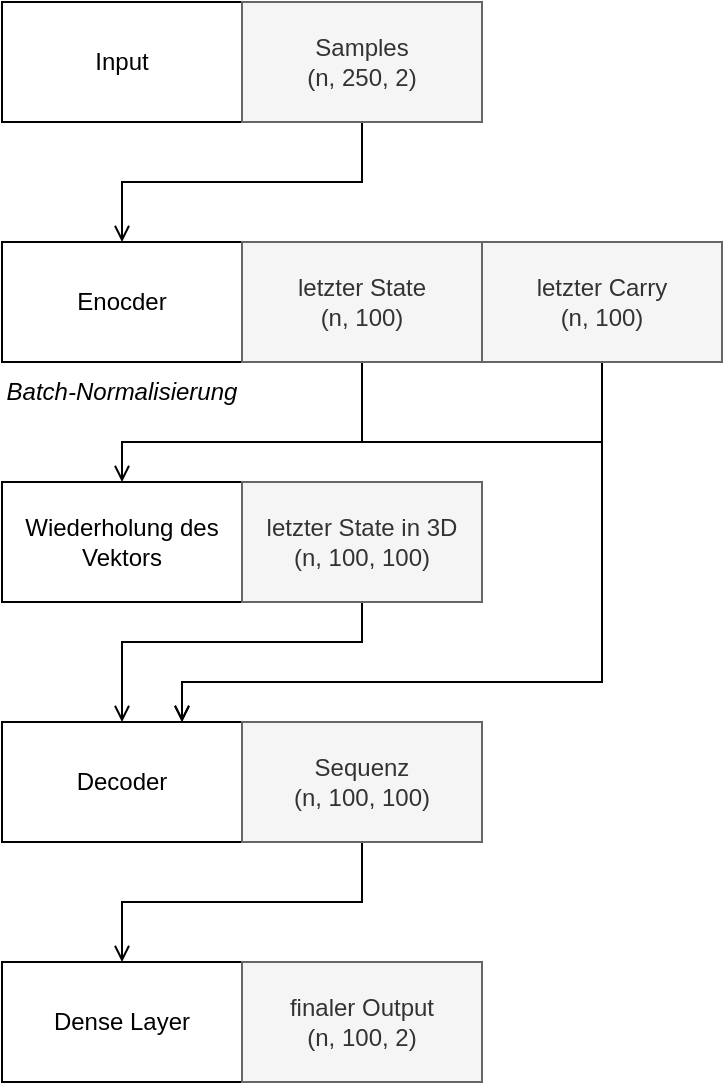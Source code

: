 <mxfile version="15.8.2" type="github">
  <diagram id="DCZs-5VggQhy5fmnCBx7" name="Page-1">
    <mxGraphModel dx="838" dy="627" grid="1" gridSize="10" guides="1" tooltips="1" connect="1" arrows="1" fold="1" page="1" pageScale="1" pageWidth="827" pageHeight="1169" math="0" shadow="0">
      <root>
        <mxCell id="0" />
        <mxCell id="1" parent="0" />
        <mxCell id="lyzjYyBhKchkxcd_Njx_-16" value="Input" style="rounded=0;whiteSpace=wrap;html=1;portConstraint=none;" parent="1" vertex="1">
          <mxGeometry x="160" y="180" width="120" height="60" as="geometry" />
        </mxCell>
        <mxCell id="zQZ6RfHXHoT58C-zIAsw-8" style="edgeStyle=orthogonalEdgeStyle;rounded=0;sketch=0;jumpStyle=arc;orthogonalLoop=1;jettySize=auto;html=1;shadow=0;fontSize=12;endArrow=open;endFill=0;" edge="1" parent="1" source="lyzjYyBhKchkxcd_Njx_-17" target="lyzjYyBhKchkxcd_Njx_-20">
          <mxGeometry relative="1" as="geometry" />
        </mxCell>
        <mxCell id="lyzjYyBhKchkxcd_Njx_-17" value="Samples&lt;br&gt;(n, 250, 2)" style="rounded=0;whiteSpace=wrap;html=1;fillColor=#f5f5f5;fontColor=#333333;strokeColor=#666666;" parent="1" vertex="1">
          <mxGeometry x="280" y="180" width="120" height="60" as="geometry" />
        </mxCell>
        <mxCell id="lyzjYyBhKchkxcd_Njx_-20" value="Enocder" style="rounded=0;whiteSpace=wrap;html=1;" parent="1" vertex="1">
          <mxGeometry x="160" y="300" width="120" height="60" as="geometry" />
        </mxCell>
        <mxCell id="zQZ6RfHXHoT58C-zIAsw-5" style="edgeStyle=orthogonalEdgeStyle;rounded=0;sketch=0;jumpStyle=arc;orthogonalLoop=1;jettySize=auto;html=1;entryX=0.75;entryY=0;entryDx=0;entryDy=0;shadow=0;fontSize=12;endArrow=open;endFill=0;" edge="1" parent="1" source="lyzjYyBhKchkxcd_Njx_-21" target="lyzjYyBhKchkxcd_Njx_-26">
          <mxGeometry relative="1" as="geometry">
            <Array as="points">
              <mxPoint x="460" y="520" />
              <mxPoint x="250" y="520" />
            </Array>
          </mxGeometry>
        </mxCell>
        <mxCell id="lyzjYyBhKchkxcd_Njx_-21" value="letzter Carry&lt;br&gt;(n, 100)" style="rounded=0;whiteSpace=wrap;html=1;fillColor=#f5f5f5;fontColor=#333333;strokeColor=#666666;" parent="1" vertex="1">
          <mxGeometry x="400" y="300" width="120" height="60" as="geometry" />
        </mxCell>
        <mxCell id="lyzjYyBhKchkxcd_Njx_-35" style="edgeStyle=orthogonalEdgeStyle;rounded=0;sketch=0;jumpStyle=arc;orthogonalLoop=1;jettySize=auto;html=1;shadow=0;endArrow=open;endFill=0;entryX=0.5;entryY=0;entryDx=0;entryDy=0;" parent="1" target="lyzjYyBhKchkxcd_Njx_-34" edge="1">
          <mxGeometry relative="1" as="geometry">
            <mxPoint x="340" y="330" as="sourcePoint" />
            <mxPoint x="220" y="441" as="targetPoint" />
            <Array as="points">
              <mxPoint x="340" y="400" />
              <mxPoint x="220" y="400" />
            </Array>
          </mxGeometry>
        </mxCell>
        <mxCell id="zQZ6RfHXHoT58C-zIAsw-7" style="edgeStyle=orthogonalEdgeStyle;rounded=0;sketch=0;jumpStyle=arc;orthogonalLoop=1;jettySize=auto;html=1;entryX=0.75;entryY=0;entryDx=0;entryDy=0;shadow=0;fontSize=12;endArrow=open;endFill=0;" edge="1" parent="1" target="lyzjYyBhKchkxcd_Njx_-26">
          <mxGeometry relative="1" as="geometry">
            <mxPoint x="340" y="309" as="sourcePoint" />
            <mxPoint x="250" y="530" as="targetPoint" />
            <Array as="points">
              <mxPoint x="340" y="400" />
              <mxPoint x="460" y="400" />
              <mxPoint x="460" y="520" />
              <mxPoint x="250" y="520" />
            </Array>
          </mxGeometry>
        </mxCell>
        <mxCell id="lyzjYyBhKchkxcd_Njx_-25" value="letzter State&lt;br&gt;(n, 100)" style="rounded=0;whiteSpace=wrap;html=1;fillColor=#f5f5f5;fontColor=#333333;strokeColor=#666666;" parent="1" vertex="1">
          <mxGeometry x="280" y="300" width="120" height="60" as="geometry" />
        </mxCell>
        <mxCell id="lyzjYyBhKchkxcd_Njx_-26" value="Decoder" style="rounded=0;whiteSpace=wrap;html=1;" parent="1" vertex="1">
          <mxGeometry x="160" y="540" width="120" height="60" as="geometry" />
        </mxCell>
        <mxCell id="lyzjYyBhKchkxcd_Njx_-44" style="edgeStyle=orthogonalEdgeStyle;rounded=0;sketch=0;jumpStyle=arc;orthogonalLoop=1;jettySize=auto;html=1;shadow=0;endArrow=open;endFill=0;" parent="1" source="lyzjYyBhKchkxcd_Njx_-31" target="lyzjYyBhKchkxcd_Njx_-43" edge="1">
          <mxGeometry relative="1" as="geometry" />
        </mxCell>
        <mxCell id="lyzjYyBhKchkxcd_Njx_-31" value="Sequenz&lt;br&gt;(n, 100, 100)" style="rounded=0;whiteSpace=wrap;html=1;fillColor=#f5f5f5;fontColor=#333333;strokeColor=#666666;" parent="1" vertex="1">
          <mxGeometry x="280" y="540" width="120" height="60" as="geometry" />
        </mxCell>
        <mxCell id="lyzjYyBhKchkxcd_Njx_-34" value="Wiederholung des Vektors" style="rounded=0;whiteSpace=wrap;html=1;" parent="1" vertex="1">
          <mxGeometry x="160" y="420" width="120" height="60" as="geometry" />
        </mxCell>
        <mxCell id="lyzjYyBhKchkxcd_Njx_-40" style="edgeStyle=orthogonalEdgeStyle;rounded=0;sketch=0;jumpStyle=arc;orthogonalLoop=1;jettySize=auto;html=1;entryX=0.5;entryY=0;entryDx=0;entryDy=0;shadow=0;endArrow=open;endFill=0;" parent="1" source="lyzjYyBhKchkxcd_Njx_-37" target="lyzjYyBhKchkxcd_Njx_-26" edge="1">
          <mxGeometry relative="1" as="geometry">
            <Array as="points">
              <mxPoint x="340" y="500" />
              <mxPoint x="220" y="500" />
            </Array>
          </mxGeometry>
        </mxCell>
        <mxCell id="lyzjYyBhKchkxcd_Njx_-37" value="letzter State in 3D&lt;br&gt;(n, 100, 100)" style="rounded=0;whiteSpace=wrap;html=1;fillColor=#f5f5f5;fontColor=#333333;strokeColor=#666666;" parent="1" vertex="1">
          <mxGeometry x="280" y="420" width="120" height="60" as="geometry" />
        </mxCell>
        <mxCell id="lyzjYyBhKchkxcd_Njx_-43" value="Dense Layer" style="rounded=0;whiteSpace=wrap;html=1;" parent="1" vertex="1">
          <mxGeometry x="160" y="660" width="120" height="60" as="geometry" />
        </mxCell>
        <mxCell id="lyzjYyBhKchkxcd_Njx_-45" value="finaler Output&lt;br&gt;(n, 100, 2)" style="rounded=0;whiteSpace=wrap;html=1;fillColor=#f5f5f5;fontColor=#333333;strokeColor=#666666;" parent="1" vertex="1">
          <mxGeometry x="280" y="660" width="120" height="60" as="geometry" />
        </mxCell>
        <mxCell id="zQZ6RfHXHoT58C-zIAsw-4" value="&lt;i&gt;&lt;font style=&quot;font-size: 12px&quot;&gt;Batch-Normalisierung&lt;/font&gt;&lt;/i&gt;" style="text;html=1;strokeColor=none;fillColor=none;align=center;verticalAlign=middle;whiteSpace=wrap;rounded=0;fontSize=11;" vertex="1" parent="1">
          <mxGeometry x="160" y="360" width="120" height="30" as="geometry" />
        </mxCell>
      </root>
    </mxGraphModel>
  </diagram>
</mxfile>
